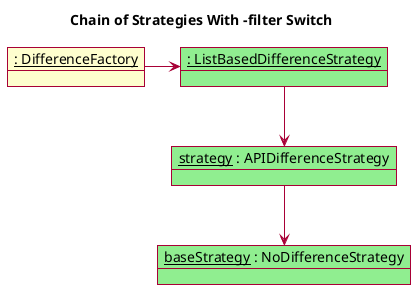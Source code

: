@startuml

skin rose
skinparam style strictuml
skinparam backgroundColor transparent

title Chain of Strategies With -filter Switch

object "baseStrategy : NoDifferenceStrategy" as baseStrategy #lightgreen

object "strategy : APIDifferenceStrategy" as strategy #lightgreen
strategy --> baseStrategy

object ": ListBasedDifferenceStrategy" as filter #lightgreen
filter --> strategy

object ": DifferenceFactory" as factory
factory -> filter

@enduml
